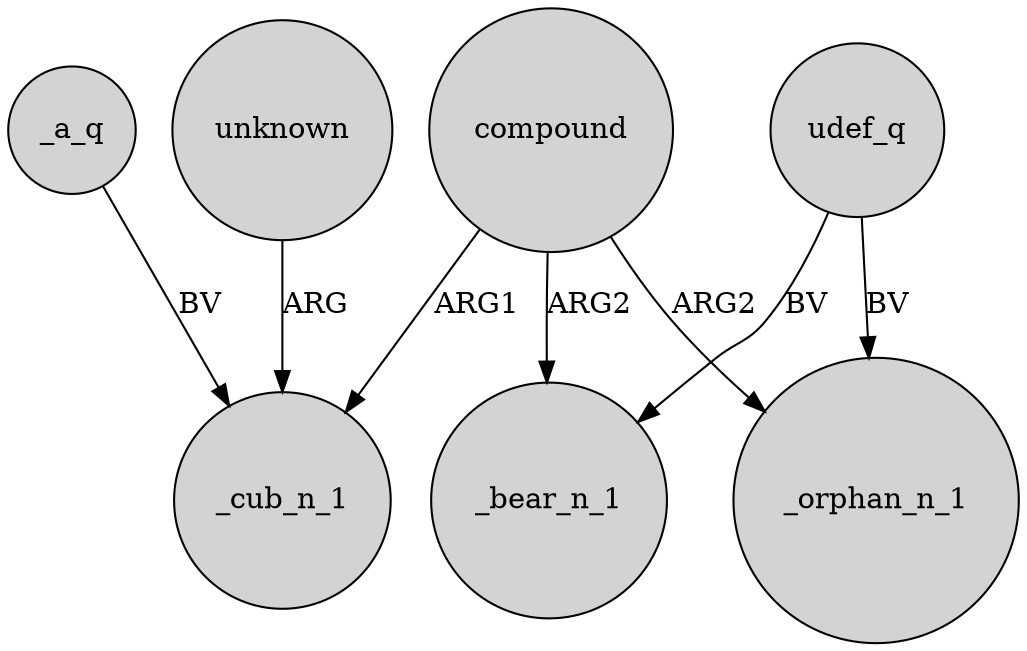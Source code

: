 digraph {
	node [shape=circle style=filled]
	unknown -> _cub_n_1 [label=ARG]
	_a_q -> _cub_n_1 [label=BV]
	udef_q -> _bear_n_1 [label=BV]
	compound -> _bear_n_1 [label=ARG2]
	compound -> _orphan_n_1 [label=ARG2]
	compound -> _cub_n_1 [label=ARG1]
	udef_q -> _orphan_n_1 [label=BV]
}
